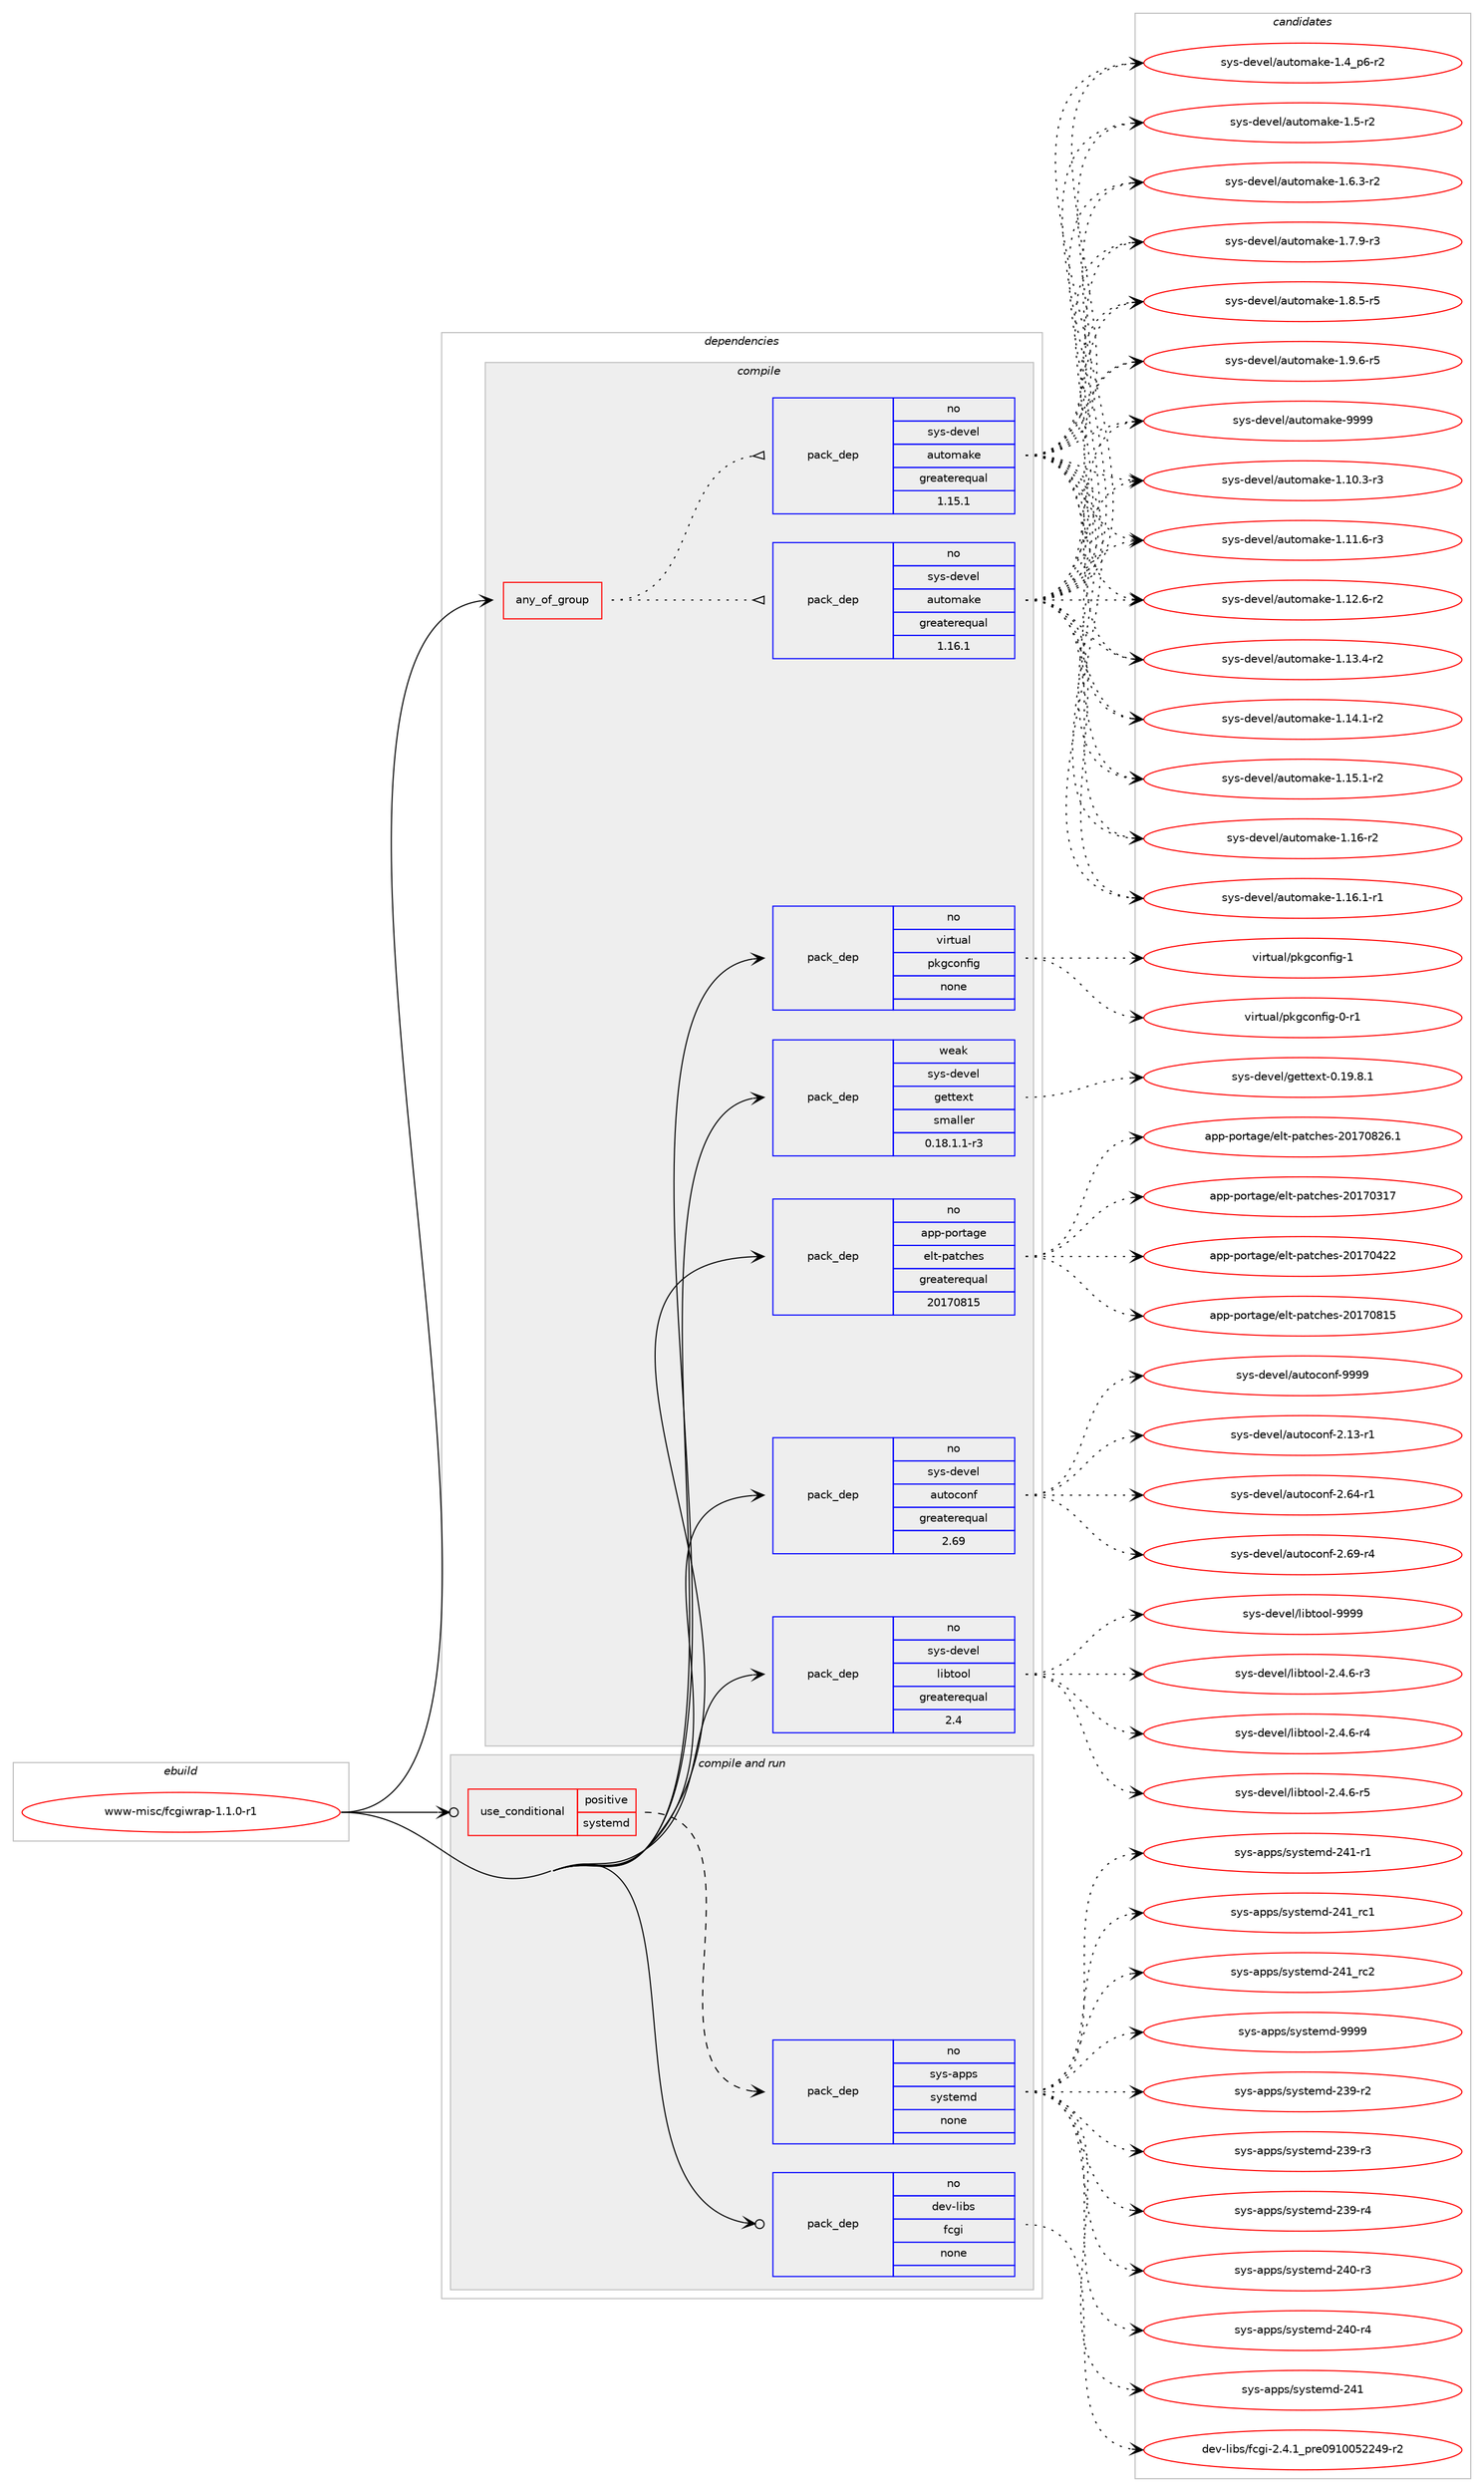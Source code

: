 digraph prolog {

# *************
# Graph options
# *************

newrank=true;
concentrate=true;
compound=true;
graph [rankdir=LR,fontname=Helvetica,fontsize=10,ranksep=1.5];#, ranksep=2.5, nodesep=0.2];
edge  [arrowhead=vee];
node  [fontname=Helvetica,fontsize=10];

# **********
# The ebuild
# **********

subgraph cluster_leftcol {
color=gray;
rank=same;
label=<<i>ebuild</i>>;
id [label="www-misc/fcgiwrap-1.1.0-r1", color=red, width=4, href="../www-misc/fcgiwrap-1.1.0-r1.svg"];
}

# ****************
# The dependencies
# ****************

subgraph cluster_midcol {
color=gray;
label=<<i>dependencies</i>>;
subgraph cluster_compile {
fillcolor="#eeeeee";
style=filled;
label=<<i>compile</i>>;
subgraph any28272 {
dependency1750176 [label=<<TABLE BORDER="0" CELLBORDER="1" CELLSPACING="0" CELLPADDING="4"><TR><TD CELLPADDING="10">any_of_group</TD></TR></TABLE>>, shape=none, color=red];subgraph pack1256656 {
dependency1750177 [label=<<TABLE BORDER="0" CELLBORDER="1" CELLSPACING="0" CELLPADDING="4" WIDTH="220"><TR><TD ROWSPAN="6" CELLPADDING="30">pack_dep</TD></TR><TR><TD WIDTH="110">no</TD></TR><TR><TD>sys-devel</TD></TR><TR><TD>automake</TD></TR><TR><TD>greaterequal</TD></TR><TR><TD>1.16.1</TD></TR></TABLE>>, shape=none, color=blue];
}
dependency1750176:e -> dependency1750177:w [weight=20,style="dotted",arrowhead="oinv"];
subgraph pack1256657 {
dependency1750178 [label=<<TABLE BORDER="0" CELLBORDER="1" CELLSPACING="0" CELLPADDING="4" WIDTH="220"><TR><TD ROWSPAN="6" CELLPADDING="30">pack_dep</TD></TR><TR><TD WIDTH="110">no</TD></TR><TR><TD>sys-devel</TD></TR><TR><TD>automake</TD></TR><TR><TD>greaterequal</TD></TR><TR><TD>1.15.1</TD></TR></TABLE>>, shape=none, color=blue];
}
dependency1750176:e -> dependency1750178:w [weight=20,style="dotted",arrowhead="oinv"];
}
id:e -> dependency1750176:w [weight=20,style="solid",arrowhead="vee"];
subgraph pack1256658 {
dependency1750179 [label=<<TABLE BORDER="0" CELLBORDER="1" CELLSPACING="0" CELLPADDING="4" WIDTH="220"><TR><TD ROWSPAN="6" CELLPADDING="30">pack_dep</TD></TR><TR><TD WIDTH="110">no</TD></TR><TR><TD>app-portage</TD></TR><TR><TD>elt-patches</TD></TR><TR><TD>greaterequal</TD></TR><TR><TD>20170815</TD></TR></TABLE>>, shape=none, color=blue];
}
id:e -> dependency1750179:w [weight=20,style="solid",arrowhead="vee"];
subgraph pack1256659 {
dependency1750180 [label=<<TABLE BORDER="0" CELLBORDER="1" CELLSPACING="0" CELLPADDING="4" WIDTH="220"><TR><TD ROWSPAN="6" CELLPADDING="30">pack_dep</TD></TR><TR><TD WIDTH="110">no</TD></TR><TR><TD>sys-devel</TD></TR><TR><TD>autoconf</TD></TR><TR><TD>greaterequal</TD></TR><TR><TD>2.69</TD></TR></TABLE>>, shape=none, color=blue];
}
id:e -> dependency1750180:w [weight=20,style="solid",arrowhead="vee"];
subgraph pack1256660 {
dependency1750181 [label=<<TABLE BORDER="0" CELLBORDER="1" CELLSPACING="0" CELLPADDING="4" WIDTH="220"><TR><TD ROWSPAN="6" CELLPADDING="30">pack_dep</TD></TR><TR><TD WIDTH="110">no</TD></TR><TR><TD>sys-devel</TD></TR><TR><TD>libtool</TD></TR><TR><TD>greaterequal</TD></TR><TR><TD>2.4</TD></TR></TABLE>>, shape=none, color=blue];
}
id:e -> dependency1750181:w [weight=20,style="solid",arrowhead="vee"];
subgraph pack1256661 {
dependency1750182 [label=<<TABLE BORDER="0" CELLBORDER="1" CELLSPACING="0" CELLPADDING="4" WIDTH="220"><TR><TD ROWSPAN="6" CELLPADDING="30">pack_dep</TD></TR><TR><TD WIDTH="110">no</TD></TR><TR><TD>virtual</TD></TR><TR><TD>pkgconfig</TD></TR><TR><TD>none</TD></TR><TR><TD></TD></TR></TABLE>>, shape=none, color=blue];
}
id:e -> dependency1750182:w [weight=20,style="solid",arrowhead="vee"];
subgraph pack1256662 {
dependency1750183 [label=<<TABLE BORDER="0" CELLBORDER="1" CELLSPACING="0" CELLPADDING="4" WIDTH="220"><TR><TD ROWSPAN="6" CELLPADDING="30">pack_dep</TD></TR><TR><TD WIDTH="110">weak</TD></TR><TR><TD>sys-devel</TD></TR><TR><TD>gettext</TD></TR><TR><TD>smaller</TD></TR><TR><TD>0.18.1.1-r3</TD></TR></TABLE>>, shape=none, color=blue];
}
id:e -> dependency1750183:w [weight=20,style="solid",arrowhead="vee"];
}
subgraph cluster_compileandrun {
fillcolor="#eeeeee";
style=filled;
label=<<i>compile and run</i>>;
subgraph cond464253 {
dependency1750184 [label=<<TABLE BORDER="0" CELLBORDER="1" CELLSPACING="0" CELLPADDING="4"><TR><TD ROWSPAN="3" CELLPADDING="10">use_conditional</TD></TR><TR><TD>positive</TD></TR><TR><TD>systemd</TD></TR></TABLE>>, shape=none, color=red];
subgraph pack1256663 {
dependency1750185 [label=<<TABLE BORDER="0" CELLBORDER="1" CELLSPACING="0" CELLPADDING="4" WIDTH="220"><TR><TD ROWSPAN="6" CELLPADDING="30">pack_dep</TD></TR><TR><TD WIDTH="110">no</TD></TR><TR><TD>sys-apps</TD></TR><TR><TD>systemd</TD></TR><TR><TD>none</TD></TR><TR><TD></TD></TR></TABLE>>, shape=none, color=blue];
}
dependency1750184:e -> dependency1750185:w [weight=20,style="dashed",arrowhead="vee"];
}
id:e -> dependency1750184:w [weight=20,style="solid",arrowhead="odotvee"];
subgraph pack1256664 {
dependency1750186 [label=<<TABLE BORDER="0" CELLBORDER="1" CELLSPACING="0" CELLPADDING="4" WIDTH="220"><TR><TD ROWSPAN="6" CELLPADDING="30">pack_dep</TD></TR><TR><TD WIDTH="110">no</TD></TR><TR><TD>dev-libs</TD></TR><TR><TD>fcgi</TD></TR><TR><TD>none</TD></TR><TR><TD></TD></TR></TABLE>>, shape=none, color=blue];
}
id:e -> dependency1750186:w [weight=20,style="solid",arrowhead="odotvee"];
}
subgraph cluster_run {
fillcolor="#eeeeee";
style=filled;
label=<<i>run</i>>;
}
}

# **************
# The candidates
# **************

subgraph cluster_choices {
rank=same;
color=gray;
label=<<i>candidates</i>>;

subgraph choice1256656 {
color=black;
nodesep=1;
choice11512111545100101118101108479711711611110997107101454946494846514511451 [label="sys-devel/automake-1.10.3-r3", color=red, width=4,href="../sys-devel/automake-1.10.3-r3.svg"];
choice11512111545100101118101108479711711611110997107101454946494946544511451 [label="sys-devel/automake-1.11.6-r3", color=red, width=4,href="../sys-devel/automake-1.11.6-r3.svg"];
choice11512111545100101118101108479711711611110997107101454946495046544511450 [label="sys-devel/automake-1.12.6-r2", color=red, width=4,href="../sys-devel/automake-1.12.6-r2.svg"];
choice11512111545100101118101108479711711611110997107101454946495146524511450 [label="sys-devel/automake-1.13.4-r2", color=red, width=4,href="../sys-devel/automake-1.13.4-r2.svg"];
choice11512111545100101118101108479711711611110997107101454946495246494511450 [label="sys-devel/automake-1.14.1-r2", color=red, width=4,href="../sys-devel/automake-1.14.1-r2.svg"];
choice11512111545100101118101108479711711611110997107101454946495346494511450 [label="sys-devel/automake-1.15.1-r2", color=red, width=4,href="../sys-devel/automake-1.15.1-r2.svg"];
choice1151211154510010111810110847971171161111099710710145494649544511450 [label="sys-devel/automake-1.16-r2", color=red, width=4,href="../sys-devel/automake-1.16-r2.svg"];
choice11512111545100101118101108479711711611110997107101454946495446494511449 [label="sys-devel/automake-1.16.1-r1", color=red, width=4,href="../sys-devel/automake-1.16.1-r1.svg"];
choice115121115451001011181011084797117116111109971071014549465295112544511450 [label="sys-devel/automake-1.4_p6-r2", color=red, width=4,href="../sys-devel/automake-1.4_p6-r2.svg"];
choice11512111545100101118101108479711711611110997107101454946534511450 [label="sys-devel/automake-1.5-r2", color=red, width=4,href="../sys-devel/automake-1.5-r2.svg"];
choice115121115451001011181011084797117116111109971071014549465446514511450 [label="sys-devel/automake-1.6.3-r2", color=red, width=4,href="../sys-devel/automake-1.6.3-r2.svg"];
choice115121115451001011181011084797117116111109971071014549465546574511451 [label="sys-devel/automake-1.7.9-r3", color=red, width=4,href="../sys-devel/automake-1.7.9-r3.svg"];
choice115121115451001011181011084797117116111109971071014549465646534511453 [label="sys-devel/automake-1.8.5-r5", color=red, width=4,href="../sys-devel/automake-1.8.5-r5.svg"];
choice115121115451001011181011084797117116111109971071014549465746544511453 [label="sys-devel/automake-1.9.6-r5", color=red, width=4,href="../sys-devel/automake-1.9.6-r5.svg"];
choice115121115451001011181011084797117116111109971071014557575757 [label="sys-devel/automake-9999", color=red, width=4,href="../sys-devel/automake-9999.svg"];
dependency1750177:e -> choice11512111545100101118101108479711711611110997107101454946494846514511451:w [style=dotted,weight="100"];
dependency1750177:e -> choice11512111545100101118101108479711711611110997107101454946494946544511451:w [style=dotted,weight="100"];
dependency1750177:e -> choice11512111545100101118101108479711711611110997107101454946495046544511450:w [style=dotted,weight="100"];
dependency1750177:e -> choice11512111545100101118101108479711711611110997107101454946495146524511450:w [style=dotted,weight="100"];
dependency1750177:e -> choice11512111545100101118101108479711711611110997107101454946495246494511450:w [style=dotted,weight="100"];
dependency1750177:e -> choice11512111545100101118101108479711711611110997107101454946495346494511450:w [style=dotted,weight="100"];
dependency1750177:e -> choice1151211154510010111810110847971171161111099710710145494649544511450:w [style=dotted,weight="100"];
dependency1750177:e -> choice11512111545100101118101108479711711611110997107101454946495446494511449:w [style=dotted,weight="100"];
dependency1750177:e -> choice115121115451001011181011084797117116111109971071014549465295112544511450:w [style=dotted,weight="100"];
dependency1750177:e -> choice11512111545100101118101108479711711611110997107101454946534511450:w [style=dotted,weight="100"];
dependency1750177:e -> choice115121115451001011181011084797117116111109971071014549465446514511450:w [style=dotted,weight="100"];
dependency1750177:e -> choice115121115451001011181011084797117116111109971071014549465546574511451:w [style=dotted,weight="100"];
dependency1750177:e -> choice115121115451001011181011084797117116111109971071014549465646534511453:w [style=dotted,weight="100"];
dependency1750177:e -> choice115121115451001011181011084797117116111109971071014549465746544511453:w [style=dotted,weight="100"];
dependency1750177:e -> choice115121115451001011181011084797117116111109971071014557575757:w [style=dotted,weight="100"];
}
subgraph choice1256657 {
color=black;
nodesep=1;
choice11512111545100101118101108479711711611110997107101454946494846514511451 [label="sys-devel/automake-1.10.3-r3", color=red, width=4,href="../sys-devel/automake-1.10.3-r3.svg"];
choice11512111545100101118101108479711711611110997107101454946494946544511451 [label="sys-devel/automake-1.11.6-r3", color=red, width=4,href="../sys-devel/automake-1.11.6-r3.svg"];
choice11512111545100101118101108479711711611110997107101454946495046544511450 [label="sys-devel/automake-1.12.6-r2", color=red, width=4,href="../sys-devel/automake-1.12.6-r2.svg"];
choice11512111545100101118101108479711711611110997107101454946495146524511450 [label="sys-devel/automake-1.13.4-r2", color=red, width=4,href="../sys-devel/automake-1.13.4-r2.svg"];
choice11512111545100101118101108479711711611110997107101454946495246494511450 [label="sys-devel/automake-1.14.1-r2", color=red, width=4,href="../sys-devel/automake-1.14.1-r2.svg"];
choice11512111545100101118101108479711711611110997107101454946495346494511450 [label="sys-devel/automake-1.15.1-r2", color=red, width=4,href="../sys-devel/automake-1.15.1-r2.svg"];
choice1151211154510010111810110847971171161111099710710145494649544511450 [label="sys-devel/automake-1.16-r2", color=red, width=4,href="../sys-devel/automake-1.16-r2.svg"];
choice11512111545100101118101108479711711611110997107101454946495446494511449 [label="sys-devel/automake-1.16.1-r1", color=red, width=4,href="../sys-devel/automake-1.16.1-r1.svg"];
choice115121115451001011181011084797117116111109971071014549465295112544511450 [label="sys-devel/automake-1.4_p6-r2", color=red, width=4,href="../sys-devel/automake-1.4_p6-r2.svg"];
choice11512111545100101118101108479711711611110997107101454946534511450 [label="sys-devel/automake-1.5-r2", color=red, width=4,href="../sys-devel/automake-1.5-r2.svg"];
choice115121115451001011181011084797117116111109971071014549465446514511450 [label="sys-devel/automake-1.6.3-r2", color=red, width=4,href="../sys-devel/automake-1.6.3-r2.svg"];
choice115121115451001011181011084797117116111109971071014549465546574511451 [label="sys-devel/automake-1.7.9-r3", color=red, width=4,href="../sys-devel/automake-1.7.9-r3.svg"];
choice115121115451001011181011084797117116111109971071014549465646534511453 [label="sys-devel/automake-1.8.5-r5", color=red, width=4,href="../sys-devel/automake-1.8.5-r5.svg"];
choice115121115451001011181011084797117116111109971071014549465746544511453 [label="sys-devel/automake-1.9.6-r5", color=red, width=4,href="../sys-devel/automake-1.9.6-r5.svg"];
choice115121115451001011181011084797117116111109971071014557575757 [label="sys-devel/automake-9999", color=red, width=4,href="../sys-devel/automake-9999.svg"];
dependency1750178:e -> choice11512111545100101118101108479711711611110997107101454946494846514511451:w [style=dotted,weight="100"];
dependency1750178:e -> choice11512111545100101118101108479711711611110997107101454946494946544511451:w [style=dotted,weight="100"];
dependency1750178:e -> choice11512111545100101118101108479711711611110997107101454946495046544511450:w [style=dotted,weight="100"];
dependency1750178:e -> choice11512111545100101118101108479711711611110997107101454946495146524511450:w [style=dotted,weight="100"];
dependency1750178:e -> choice11512111545100101118101108479711711611110997107101454946495246494511450:w [style=dotted,weight="100"];
dependency1750178:e -> choice11512111545100101118101108479711711611110997107101454946495346494511450:w [style=dotted,weight="100"];
dependency1750178:e -> choice1151211154510010111810110847971171161111099710710145494649544511450:w [style=dotted,weight="100"];
dependency1750178:e -> choice11512111545100101118101108479711711611110997107101454946495446494511449:w [style=dotted,weight="100"];
dependency1750178:e -> choice115121115451001011181011084797117116111109971071014549465295112544511450:w [style=dotted,weight="100"];
dependency1750178:e -> choice11512111545100101118101108479711711611110997107101454946534511450:w [style=dotted,weight="100"];
dependency1750178:e -> choice115121115451001011181011084797117116111109971071014549465446514511450:w [style=dotted,weight="100"];
dependency1750178:e -> choice115121115451001011181011084797117116111109971071014549465546574511451:w [style=dotted,weight="100"];
dependency1750178:e -> choice115121115451001011181011084797117116111109971071014549465646534511453:w [style=dotted,weight="100"];
dependency1750178:e -> choice115121115451001011181011084797117116111109971071014549465746544511453:w [style=dotted,weight="100"];
dependency1750178:e -> choice115121115451001011181011084797117116111109971071014557575757:w [style=dotted,weight="100"];
}
subgraph choice1256658 {
color=black;
nodesep=1;
choice97112112451121111141169710310147101108116451129711699104101115455048495548514955 [label="app-portage/elt-patches-20170317", color=red, width=4,href="../app-portage/elt-patches-20170317.svg"];
choice97112112451121111141169710310147101108116451129711699104101115455048495548525050 [label="app-portage/elt-patches-20170422", color=red, width=4,href="../app-portage/elt-patches-20170422.svg"];
choice97112112451121111141169710310147101108116451129711699104101115455048495548564953 [label="app-portage/elt-patches-20170815", color=red, width=4,href="../app-portage/elt-patches-20170815.svg"];
choice971121124511211111411697103101471011081164511297116991041011154550484955485650544649 [label="app-portage/elt-patches-20170826.1", color=red, width=4,href="../app-portage/elt-patches-20170826.1.svg"];
dependency1750179:e -> choice97112112451121111141169710310147101108116451129711699104101115455048495548514955:w [style=dotted,weight="100"];
dependency1750179:e -> choice97112112451121111141169710310147101108116451129711699104101115455048495548525050:w [style=dotted,weight="100"];
dependency1750179:e -> choice97112112451121111141169710310147101108116451129711699104101115455048495548564953:w [style=dotted,weight="100"];
dependency1750179:e -> choice971121124511211111411697103101471011081164511297116991041011154550484955485650544649:w [style=dotted,weight="100"];
}
subgraph choice1256659 {
color=black;
nodesep=1;
choice1151211154510010111810110847971171161119911111010245504649514511449 [label="sys-devel/autoconf-2.13-r1", color=red, width=4,href="../sys-devel/autoconf-2.13-r1.svg"];
choice1151211154510010111810110847971171161119911111010245504654524511449 [label="sys-devel/autoconf-2.64-r1", color=red, width=4,href="../sys-devel/autoconf-2.64-r1.svg"];
choice1151211154510010111810110847971171161119911111010245504654574511452 [label="sys-devel/autoconf-2.69-r4", color=red, width=4,href="../sys-devel/autoconf-2.69-r4.svg"];
choice115121115451001011181011084797117116111991111101024557575757 [label="sys-devel/autoconf-9999", color=red, width=4,href="../sys-devel/autoconf-9999.svg"];
dependency1750180:e -> choice1151211154510010111810110847971171161119911111010245504649514511449:w [style=dotted,weight="100"];
dependency1750180:e -> choice1151211154510010111810110847971171161119911111010245504654524511449:w [style=dotted,weight="100"];
dependency1750180:e -> choice1151211154510010111810110847971171161119911111010245504654574511452:w [style=dotted,weight="100"];
dependency1750180:e -> choice115121115451001011181011084797117116111991111101024557575757:w [style=dotted,weight="100"];
}
subgraph choice1256660 {
color=black;
nodesep=1;
choice1151211154510010111810110847108105981161111111084550465246544511451 [label="sys-devel/libtool-2.4.6-r3", color=red, width=4,href="../sys-devel/libtool-2.4.6-r3.svg"];
choice1151211154510010111810110847108105981161111111084550465246544511452 [label="sys-devel/libtool-2.4.6-r4", color=red, width=4,href="../sys-devel/libtool-2.4.6-r4.svg"];
choice1151211154510010111810110847108105981161111111084550465246544511453 [label="sys-devel/libtool-2.4.6-r5", color=red, width=4,href="../sys-devel/libtool-2.4.6-r5.svg"];
choice1151211154510010111810110847108105981161111111084557575757 [label="sys-devel/libtool-9999", color=red, width=4,href="../sys-devel/libtool-9999.svg"];
dependency1750181:e -> choice1151211154510010111810110847108105981161111111084550465246544511451:w [style=dotted,weight="100"];
dependency1750181:e -> choice1151211154510010111810110847108105981161111111084550465246544511452:w [style=dotted,weight="100"];
dependency1750181:e -> choice1151211154510010111810110847108105981161111111084550465246544511453:w [style=dotted,weight="100"];
dependency1750181:e -> choice1151211154510010111810110847108105981161111111084557575757:w [style=dotted,weight="100"];
}
subgraph choice1256661 {
color=black;
nodesep=1;
choice11810511411611797108471121071039911111010210510345484511449 [label="virtual/pkgconfig-0-r1", color=red, width=4,href="../virtual/pkgconfig-0-r1.svg"];
choice1181051141161179710847112107103991111101021051034549 [label="virtual/pkgconfig-1", color=red, width=4,href="../virtual/pkgconfig-1.svg"];
dependency1750182:e -> choice11810511411611797108471121071039911111010210510345484511449:w [style=dotted,weight="100"];
dependency1750182:e -> choice1181051141161179710847112107103991111101021051034549:w [style=dotted,weight="100"];
}
subgraph choice1256662 {
color=black;
nodesep=1;
choice1151211154510010111810110847103101116116101120116454846495746564649 [label="sys-devel/gettext-0.19.8.1", color=red, width=4,href="../sys-devel/gettext-0.19.8.1.svg"];
dependency1750183:e -> choice1151211154510010111810110847103101116116101120116454846495746564649:w [style=dotted,weight="100"];
}
subgraph choice1256663 {
color=black;
nodesep=1;
choice115121115459711211211547115121115116101109100455051574511450 [label="sys-apps/systemd-239-r2", color=red, width=4,href="../sys-apps/systemd-239-r2.svg"];
choice115121115459711211211547115121115116101109100455051574511451 [label="sys-apps/systemd-239-r3", color=red, width=4,href="../sys-apps/systemd-239-r3.svg"];
choice115121115459711211211547115121115116101109100455051574511452 [label="sys-apps/systemd-239-r4", color=red, width=4,href="../sys-apps/systemd-239-r4.svg"];
choice115121115459711211211547115121115116101109100455052484511451 [label="sys-apps/systemd-240-r3", color=red, width=4,href="../sys-apps/systemd-240-r3.svg"];
choice115121115459711211211547115121115116101109100455052484511452 [label="sys-apps/systemd-240-r4", color=red, width=4,href="../sys-apps/systemd-240-r4.svg"];
choice11512111545971121121154711512111511610110910045505249 [label="sys-apps/systemd-241", color=red, width=4,href="../sys-apps/systemd-241.svg"];
choice115121115459711211211547115121115116101109100455052494511449 [label="sys-apps/systemd-241-r1", color=red, width=4,href="../sys-apps/systemd-241-r1.svg"];
choice11512111545971121121154711512111511610110910045505249951149949 [label="sys-apps/systemd-241_rc1", color=red, width=4,href="../sys-apps/systemd-241_rc1.svg"];
choice11512111545971121121154711512111511610110910045505249951149950 [label="sys-apps/systemd-241_rc2", color=red, width=4,href="../sys-apps/systemd-241_rc2.svg"];
choice1151211154597112112115471151211151161011091004557575757 [label="sys-apps/systemd-9999", color=red, width=4,href="../sys-apps/systemd-9999.svg"];
dependency1750185:e -> choice115121115459711211211547115121115116101109100455051574511450:w [style=dotted,weight="100"];
dependency1750185:e -> choice115121115459711211211547115121115116101109100455051574511451:w [style=dotted,weight="100"];
dependency1750185:e -> choice115121115459711211211547115121115116101109100455051574511452:w [style=dotted,weight="100"];
dependency1750185:e -> choice115121115459711211211547115121115116101109100455052484511451:w [style=dotted,weight="100"];
dependency1750185:e -> choice115121115459711211211547115121115116101109100455052484511452:w [style=dotted,weight="100"];
dependency1750185:e -> choice11512111545971121121154711512111511610110910045505249:w [style=dotted,weight="100"];
dependency1750185:e -> choice115121115459711211211547115121115116101109100455052494511449:w [style=dotted,weight="100"];
dependency1750185:e -> choice11512111545971121121154711512111511610110910045505249951149949:w [style=dotted,weight="100"];
dependency1750185:e -> choice11512111545971121121154711512111511610110910045505249951149950:w [style=dotted,weight="100"];
dependency1750185:e -> choice1151211154597112112115471151211151161011091004557575757:w [style=dotted,weight="100"];
}
subgraph choice1256664 {
color=black;
nodesep=1;
choice1001011184510810598115471029910310545504652464995112114101485749484853505052574511450 [label="dev-libs/fcgi-2.4.1_pre0910052249-r2", color=red, width=4,href="../dev-libs/fcgi-2.4.1_pre0910052249-r2.svg"];
dependency1750186:e -> choice1001011184510810598115471029910310545504652464995112114101485749484853505052574511450:w [style=dotted,weight="100"];
}
}

}
